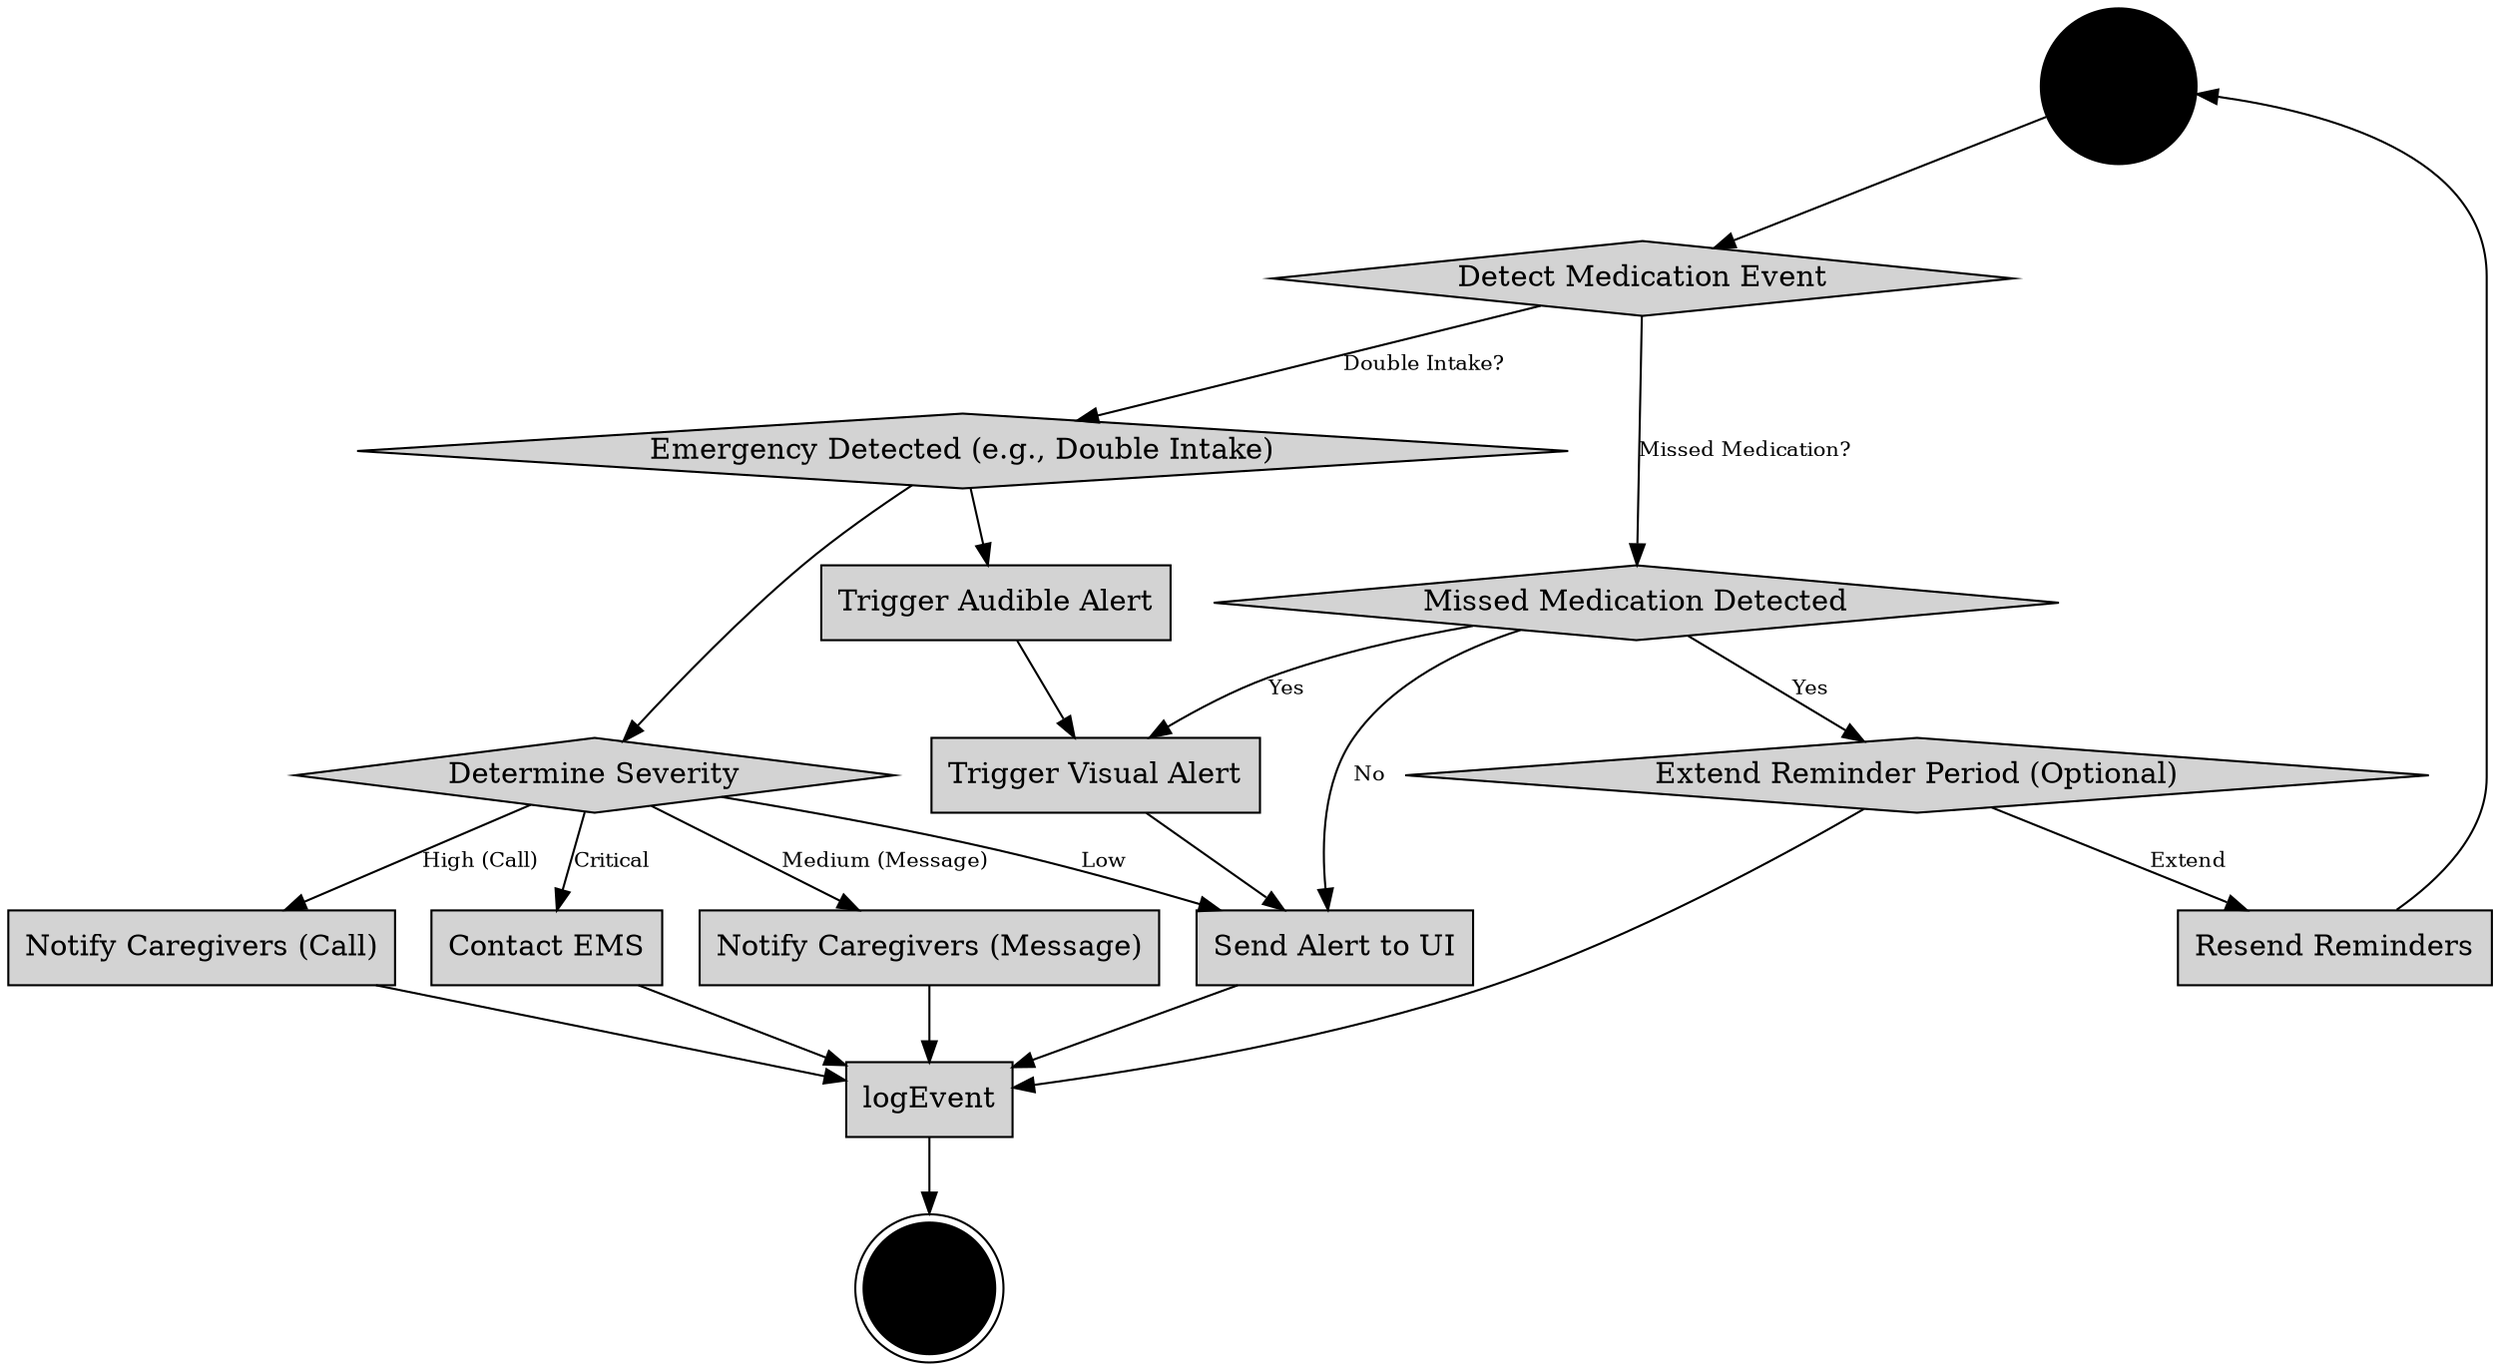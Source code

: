 digraph CombinedMedicationHandling {
    rankdir=TB;
    node [shape=rect, style=filled, fillcolor=lightgrey];
    edge [fontsize=10];

    // Starting Point
    start [label="Start", shape=circle, fillcolor=black, width=0.3];

    // Detect Medication Events
    detectMedicationEvent [label="Detect Medication Event", shape=diamond];

    // Decision Making
    detectEmergency [label="Emergency Detected (e.g., Double Intake)", shape=diamond];
    detectMissedMedication [label="Missed Medication Detected", shape=diamond];

    // Determine Severity of Double Dose
    determineSeverity [label="Determine Severity", shape=diamond];

    // Actions Based on Severity
    notifyCaregiversMessage [label="Notify Caregivers (Message)"];
    notifyCaregiversCall [label="Notify Caregivers (Call)"];
    contactEmergencyServices [label="Contact EMS"];

    // Common Actions
    triggerVisualAlert [label="Trigger Visual Alert"];
    sendAlertToUI [label="Send Alert to UI"];

    // Emergency Specific Actions
    triggerAudibleAlert [label="Trigger Audible Alert"];

    // Missed Medication Handling
    extendReminderPeriod [label="Extend Reminder Period (Optional)", shape=diamond];
    resendReminders [label="Resend Reminders"];

    // End Point
    end [label="End", shape=doublecircle, fillcolor=black, width=0.3];

    // Edges
    start -> detectMedicationEvent;
    detectMedicationEvent -> detectEmergency [label="Double Intake?"];
    detectMedicationEvent -> detectMissedMedication [label="Missed Medication?"];

    detectEmergency -> determineSeverity;
    detectEmergency -> triggerAudibleAlert;
    triggerAudibleAlert -> triggerVisualAlert;
    determineSeverity -> sendAlertToUI [label="Low"];
    determineSeverity -> notifyCaregiversMessage [label="Medium (Message)"];
    determineSeverity -> notifyCaregiversCall [label="High (Call)"];
    determineSeverity -> contactEmergencyServices [label="Critical"];
    notifyCaregiversMessage -> logEvent;
    notifyCaregiversCall -> logEvent;
    contactEmergencyServices -> logEvent;

    detectMissedMedication -> triggerVisualAlert [label="Yes"];
    detectMissedMedication -> sendAlertToUI [label="No"];
    triggerVisualAlert -> sendAlertToUI;
    sendAlertToUI -> logEvent;

    detectMissedMedication -> extendReminderPeriod [label="Yes"];
    extendReminderPeriod -> resendReminders [label="Extend"];
    extendReminderPeriod -> logEvent;
    resendReminders -> start;

    logEvent -> end;
}
